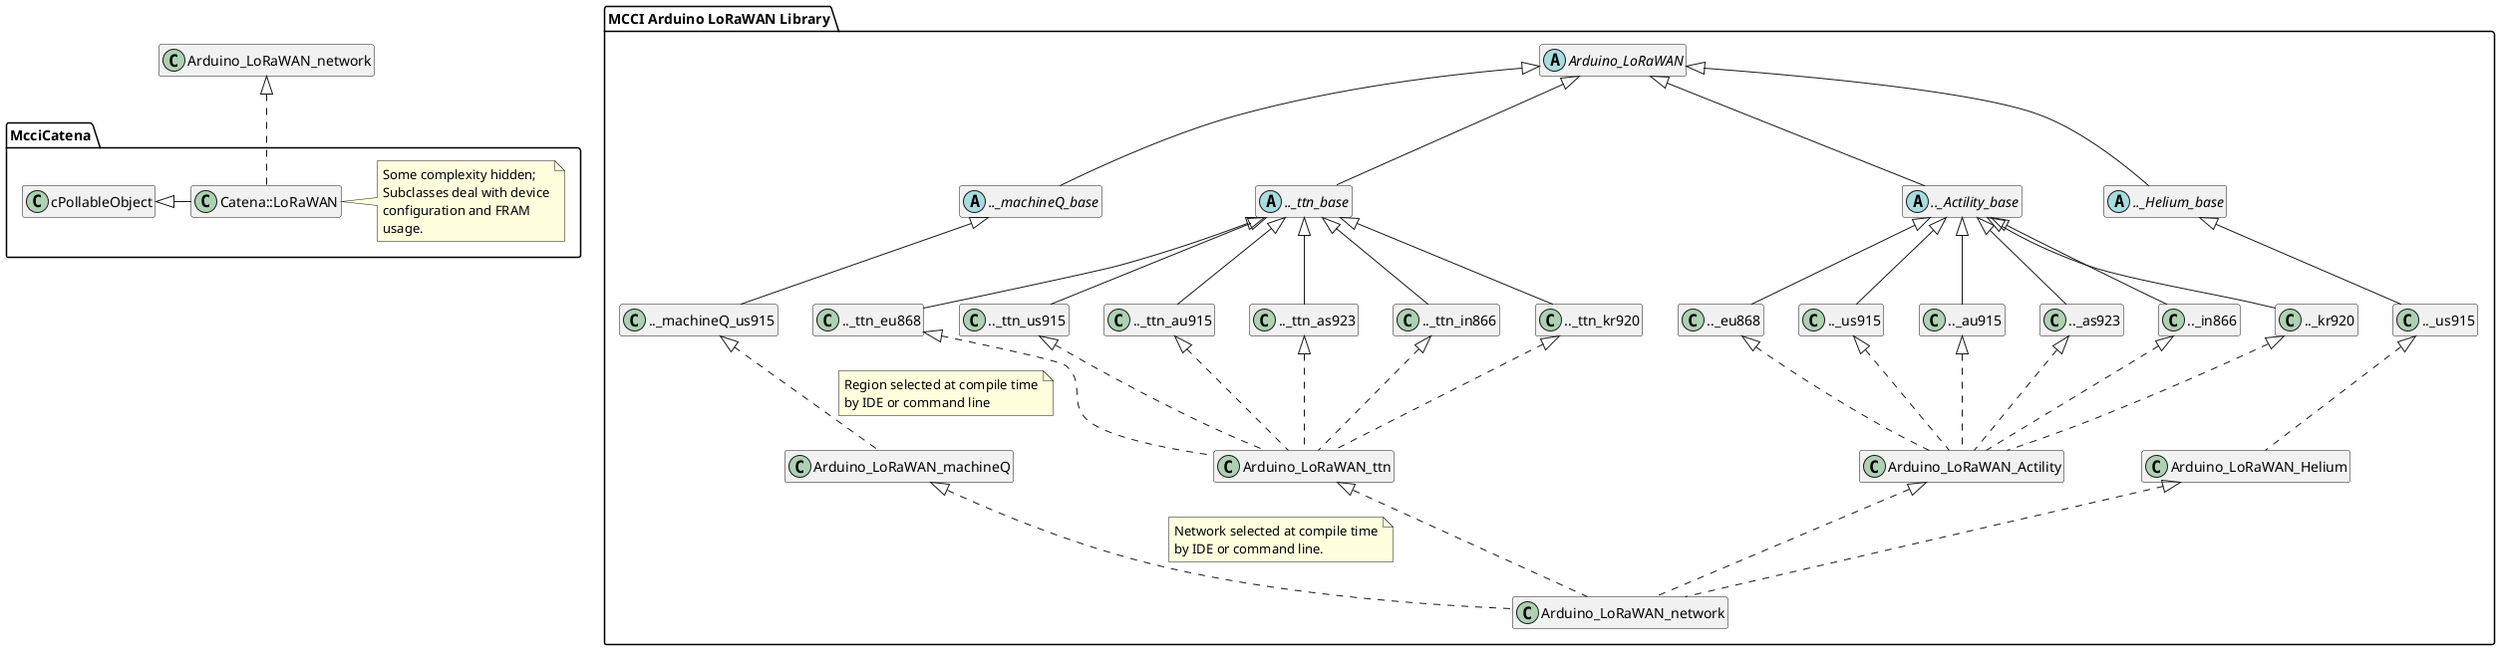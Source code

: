 @startuml
/'

Module:	Catena_LoRaWAN.plantuml

Function:
	PlantUML reference source for Catena::LoRaWAN class diagram.

Copyright:
	See accompanying LICENSE file at
	https:://github.com/mcci-catena/Catena-Arduino-Platform

Author:
	Terry Moore, MCCI Corporation	July 2019

Notes:
	PlantUML images in REAMDE.md are generated by pasting this file into
	the server at http://www.plantuml.com/plantuml, and grabbing the
	resulting URLs.

'/

hide empty members

package Arduino-LoRaWAN as "MCCI Arduino LoRaWAN Library" {
abstract class Arduino_LoRaWAN

abstract class Arduino_LoRaWAN_machineQ_base as ".._machineQ_base"

class Arduino_LoRaWAN_machineQ_us915 as ".._machineQ_us915"

class Arduino_LoRaWAN_machineQ

abstract class Arduino_LoRaWAN_ttn_base as ".._ttn_base"

class Arduino_LoRaWAN_ttn_eu868 as ".._ttn_eu868"
class Arduino_LoRaWAN_ttn_us915 as ".._ttn_us915"
class Arduino_LoRaWAN_ttn_au915 as ".._ttn_au915"
class Arduino_LoRaWAN_ttn_as923 as ".._ttn_as923"
class Arduino_LoRaWAN_ttn_in866 as ".._ttn_in866"
class Arduino_LoRaWAN_ttn_kr920 as ".._ttn_kr920"

class Arduino_LoRaWAN_ttn

abstract class Arduino_LoRaWAN_Actility_base as ".._Actility_base"

class Arduino_LoRaWAN_Actility_eu868 as ".._eu868"
class Arduino_LoRaWAN_Actility_us915 as ".._us915"
class Arduino_LoRaWAN_Actility_au915 as ".._au915"
class Arduino_LoRaWAN_Actility_as923 as ".._as923"
class Arduino_LoRaWAN_Actility_in866 as ".._in866"
class Arduino_LoRaWAN_Actility_kr920 as ".._kr920"

class Arduino_LoRaWAN_Actility

abstract class Arduino_LoRaWAN_Helium_base as ".._Helium_base"

class Arduino_LoRaWAN_Helium_us915 as ".._us915"

class Arduino_LoRaWAN_Helium

/' the top fan-in '/
Arduino_LoRaWAN <|-- Arduino_LoRaWAN_machineQ_base
Arduino_LoRaWAN <|-- Arduino_LoRaWAN_ttn_base
Arduino_LoRaWAN <|-- Arduino_LoRaWAN_Actility_base
Arduino_LoRaWAN <|-- Arduino_LoRaWAN_Helium_base

/' machineQ '/
Arduino_LoRaWAN_machineQ_base <|-- Arduino_LoRaWAN_machineQ_us915
Arduino_LoRaWAN_machineQ_us915 <|.. Arduino_LoRaWAN_machineQ
note right on link
  Region selected at compile time
  by IDE or command line
end note

class Arduino_LoRaWAN_network

/' TheThingsNetwork '/
Arduino_LoRaWAN_ttn_base <|-- Arduino_LoRaWAN_ttn_eu868
Arduino_LoRaWAN_ttn_base <|-- Arduino_LoRaWAN_ttn_us915
Arduino_LoRaWAN_ttn_base <|-- Arduino_LoRaWAN_ttn_au915
Arduino_LoRaWAN_ttn_base <|-- Arduino_LoRaWAN_ttn_as923
Arduino_LoRaWAN_ttn_base <|-- Arduino_LoRaWAN_ttn_in866
Arduino_LoRaWAN_ttn_base <|-- Arduino_LoRaWAN_ttn_kr920

Arduino_LoRaWAN_ttn_eu868 <|.. Arduino_LoRaWAN_ttn
Arduino_LoRaWAN_ttn_us915 <|.. Arduino_LoRaWAN_ttn
Arduino_LoRaWAN_ttn_au915 <|.. Arduino_LoRaWAN_ttn
Arduino_LoRaWAN_ttn_as923 <|.. Arduino_LoRaWAN_ttn
Arduino_LoRaWAN_ttn_in866 <|.. Arduino_LoRaWAN_ttn
Arduino_LoRaWAN_ttn_kr920 <|.. Arduino_LoRaWAN_ttn

/' Actility '/
Arduino_LoRaWAN_Actility_base <|-- Arduino_LoRaWAN_Actility_eu868
Arduino_LoRaWAN_Actility_base <|-- Arduino_LoRaWAN_Actility_us915
Arduino_LoRaWAN_Actility_base <|-- Arduino_LoRaWAN_Actility_au915
Arduino_LoRaWAN_Actility_base <|-- Arduino_LoRaWAN_Actility_as923
Arduino_LoRaWAN_Actility_base <|-- Arduino_LoRaWAN_Actility_in866
Arduino_LoRaWAN_Actility_base <|-- Arduino_LoRaWAN_Actility_kr920

Arduino_LoRaWAN_Actility_eu868 <|.. Arduino_LoRaWAN_Actility
Arduino_LoRaWAN_Actility_us915 <|.. Arduino_LoRaWAN_Actility
Arduino_LoRaWAN_Actility_au915 <|.. Arduino_LoRaWAN_Actility
Arduino_LoRaWAN_Actility_as923 <|.. Arduino_LoRaWAN_Actility
Arduino_LoRaWAN_Actility_in866 <|.. Arduino_LoRaWAN_Actility
Arduino_LoRaWAN_Actility_kr920 <|.. Arduino_LoRaWAN_Actility

/' Helium '/
Arduino_LoRaWAN_Helium_base <|-- Arduino_LoRaWAN_Helium_us915
Arduino_LoRaWAN_Helium_us915 <|.. Arduino_LoRaWAN_Helium

/' fan-out of .._network '/
Arduino_LoRaWAN_machineQ <|.. Arduino_LoRaWAN_network
note right on link
   Network selected at compile time
   by IDE or command line.
end note
Arduino_LoRaWAN_ttn <|.. Arduino_LoRaWAN_network
Arduino_LoRaWAN_Actility <|.. Arduino_LoRaWAN_network
Arduino_LoRaWAN_Helium <|.. Arduino_LoRaWAN_network

}

namespace McciCatena {

class cPollableObject
class Catena::LoRaWAN
note right
  Some complexity hidden;
  Subclasses deal with device
  configuration and FRAM
  usage.
end note

cPollableObject <|- Catena::LoRaWAN

.Arduino_LoRaWAN_network <|.. Catena::LoRaWAN

}
@enduml